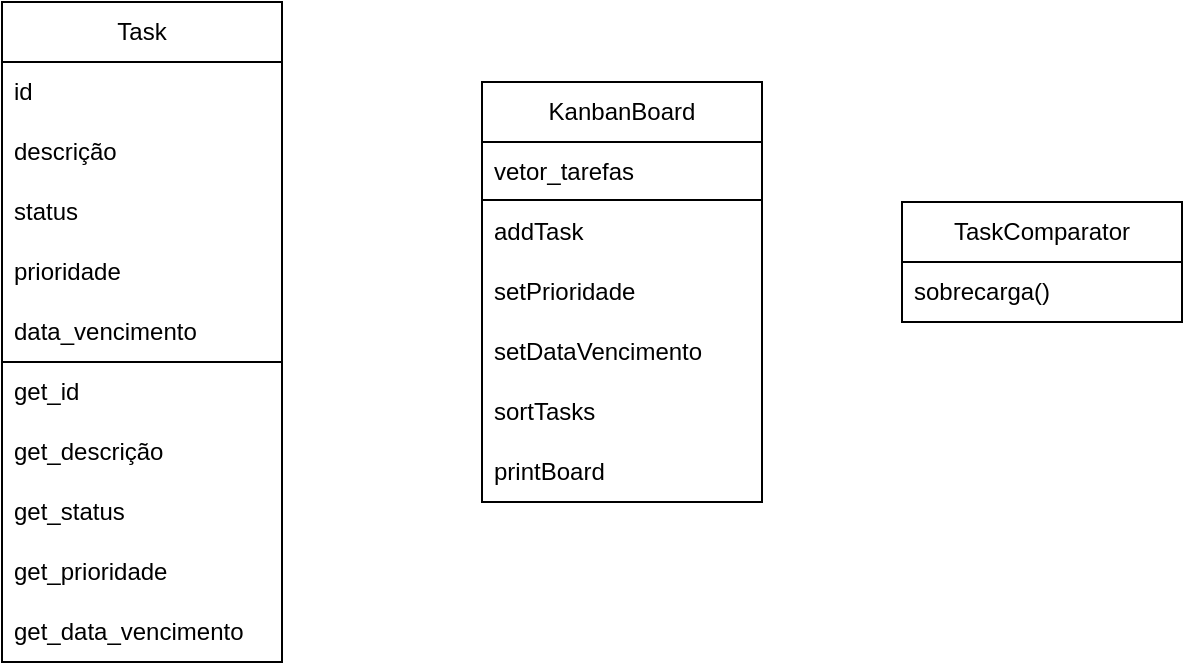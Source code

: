 <mxfile version="21.5.0" type="github">
  <diagram id="C5RBs43oDa-KdzZeNtuy" name="Page-1">
    <mxGraphModel dx="996" dy="581" grid="1" gridSize="10" guides="1" tooltips="1" connect="1" arrows="1" fold="1" page="1" pageScale="1" pageWidth="827" pageHeight="1169" math="0" shadow="0">
      <root>
        <mxCell id="WIyWlLk6GJQsqaUBKTNV-0" />
        <mxCell id="WIyWlLk6GJQsqaUBKTNV-1" parent="WIyWlLk6GJQsqaUBKTNV-0" />
        <mxCell id="08uxK1DLHnvW2czy-F4q-1" value="Task" style="swimlane;fontStyle=0;childLayout=stackLayout;horizontal=1;startSize=30;horizontalStack=0;resizeParent=1;resizeParentMax=0;resizeLast=0;collapsible=1;marginBottom=0;whiteSpace=wrap;html=1;" vertex="1" parent="WIyWlLk6GJQsqaUBKTNV-1">
          <mxGeometry x="80" y="40" width="140" height="330" as="geometry">
            <mxRectangle x="340" y="240" width="60" height="30" as="alternateBounds" />
          </mxGeometry>
        </mxCell>
        <mxCell id="08uxK1DLHnvW2czy-F4q-2" value="id" style="text;strokeColor=none;fillColor=none;align=left;verticalAlign=middle;spacingLeft=4;spacingRight=4;overflow=hidden;points=[[0,0.5],[1,0.5]];portConstraint=eastwest;rotatable=0;whiteSpace=wrap;html=1;" vertex="1" parent="08uxK1DLHnvW2czy-F4q-1">
          <mxGeometry y="30" width="140" height="30" as="geometry" />
        </mxCell>
        <mxCell id="08uxK1DLHnvW2czy-F4q-3" value="descrição" style="text;strokeColor=none;fillColor=none;align=left;verticalAlign=middle;spacingLeft=4;spacingRight=4;overflow=hidden;points=[[0,0.5],[1,0.5]];portConstraint=eastwest;rotatable=0;whiteSpace=wrap;html=1;" vertex="1" parent="08uxK1DLHnvW2czy-F4q-1">
          <mxGeometry y="60" width="140" height="30" as="geometry" />
        </mxCell>
        <mxCell id="08uxK1DLHnvW2czy-F4q-7" value="status" style="text;strokeColor=none;fillColor=none;align=left;verticalAlign=middle;spacingLeft=4;spacingRight=4;overflow=hidden;points=[[0,0.5],[1,0.5]];portConstraint=eastwest;rotatable=0;whiteSpace=wrap;html=1;" vertex="1" parent="08uxK1DLHnvW2czy-F4q-1">
          <mxGeometry y="90" width="140" height="30" as="geometry" />
        </mxCell>
        <mxCell id="08uxK1DLHnvW2czy-F4q-8" value="prioridade" style="text;strokeColor=none;fillColor=none;align=left;verticalAlign=middle;spacingLeft=4;spacingRight=4;overflow=hidden;points=[[0,0.5],[1,0.5]];portConstraint=eastwest;rotatable=0;whiteSpace=wrap;html=1;" vertex="1" parent="08uxK1DLHnvW2czy-F4q-1">
          <mxGeometry y="120" width="140" height="30" as="geometry" />
        </mxCell>
        <mxCell id="08uxK1DLHnvW2czy-F4q-4" value="data_vencimento" style="text;strokeColor=none;fillColor=none;align=left;verticalAlign=middle;spacingLeft=4;spacingRight=4;overflow=hidden;points=[[0,0.5],[1,0.5]];portConstraint=eastwest;rotatable=0;whiteSpace=wrap;html=1;" vertex="1" parent="08uxK1DLHnvW2czy-F4q-1">
          <mxGeometry y="150" width="140" height="30" as="geometry" />
        </mxCell>
        <mxCell id="08uxK1DLHnvW2czy-F4q-29" value="" style="endArrow=none;html=1;rounded=0;" edge="1" parent="08uxK1DLHnvW2czy-F4q-1">
          <mxGeometry width="50" height="50" relative="1" as="geometry">
            <mxPoint y="180" as="sourcePoint" />
            <mxPoint x="140" y="180" as="targetPoint" />
          </mxGeometry>
        </mxCell>
        <mxCell id="08uxK1DLHnvW2czy-F4q-28" value="get_id" style="text;strokeColor=none;fillColor=none;align=left;verticalAlign=middle;spacingLeft=4;spacingRight=4;overflow=hidden;points=[[0,0.5],[1,0.5]];portConstraint=eastwest;rotatable=0;whiteSpace=wrap;html=1;" vertex="1" parent="08uxK1DLHnvW2czy-F4q-1">
          <mxGeometry y="180" width="140" height="30" as="geometry" />
        </mxCell>
        <mxCell id="08uxK1DLHnvW2czy-F4q-30" value="get_descrição" style="text;strokeColor=none;fillColor=none;align=left;verticalAlign=middle;spacingLeft=4;spacingRight=4;overflow=hidden;points=[[0,0.5],[1,0.5]];portConstraint=eastwest;rotatable=0;whiteSpace=wrap;html=1;" vertex="1" parent="08uxK1DLHnvW2czy-F4q-1">
          <mxGeometry y="210" width="140" height="30" as="geometry" />
        </mxCell>
        <mxCell id="08uxK1DLHnvW2czy-F4q-31" value="get_status" style="text;strokeColor=none;fillColor=none;align=left;verticalAlign=middle;spacingLeft=4;spacingRight=4;overflow=hidden;points=[[0,0.5],[1,0.5]];portConstraint=eastwest;rotatable=0;whiteSpace=wrap;html=1;" vertex="1" parent="08uxK1DLHnvW2czy-F4q-1">
          <mxGeometry y="240" width="140" height="30" as="geometry" />
        </mxCell>
        <mxCell id="08uxK1DLHnvW2czy-F4q-32" value="get_prioridade" style="text;strokeColor=none;fillColor=none;align=left;verticalAlign=middle;spacingLeft=4;spacingRight=4;overflow=hidden;points=[[0,0.5],[1,0.5]];portConstraint=eastwest;rotatable=0;whiteSpace=wrap;html=1;" vertex="1" parent="08uxK1DLHnvW2czy-F4q-1">
          <mxGeometry y="270" width="140" height="30" as="geometry" />
        </mxCell>
        <mxCell id="08uxK1DLHnvW2czy-F4q-33" value="get_data_vencimento" style="text;strokeColor=none;fillColor=none;align=left;verticalAlign=middle;spacingLeft=4;spacingRight=4;overflow=hidden;points=[[0,0.5],[1,0.5]];portConstraint=eastwest;rotatable=0;whiteSpace=wrap;html=1;" vertex="1" parent="08uxK1DLHnvW2czy-F4q-1">
          <mxGeometry y="300" width="140" height="30" as="geometry" />
        </mxCell>
        <mxCell id="08uxK1DLHnvW2czy-F4q-9" value="KanbanBoard" style="swimlane;fontStyle=0;childLayout=stackLayout;horizontal=1;startSize=30;horizontalStack=0;resizeParent=1;resizeParentMax=0;resizeLast=0;collapsible=1;marginBottom=0;whiteSpace=wrap;html=1;" vertex="1" parent="WIyWlLk6GJQsqaUBKTNV-1">
          <mxGeometry x="320" y="80" width="140" height="210" as="geometry" />
        </mxCell>
        <mxCell id="08uxK1DLHnvW2czy-F4q-10" value="vetor_tarefas" style="text;strokeColor=none;fillColor=none;align=left;verticalAlign=middle;spacingLeft=4;spacingRight=4;overflow=hidden;points=[[0,0.5],[1,0.5]];portConstraint=eastwest;rotatable=0;whiteSpace=wrap;html=1;" vertex="1" parent="08uxK1DLHnvW2czy-F4q-9">
          <mxGeometry y="30" width="140" height="30" as="geometry" />
        </mxCell>
        <mxCell id="08uxK1DLHnvW2czy-F4q-34" value="" style="endArrow=none;html=1;rounded=0;" edge="1" parent="08uxK1DLHnvW2czy-F4q-9">
          <mxGeometry width="50" height="50" relative="1" as="geometry">
            <mxPoint y="59" as="sourcePoint" />
            <mxPoint x="140" y="59" as="targetPoint" />
          </mxGeometry>
        </mxCell>
        <mxCell id="08uxK1DLHnvW2czy-F4q-35" value="addTask" style="text;strokeColor=none;fillColor=none;align=left;verticalAlign=middle;spacingLeft=4;spacingRight=4;overflow=hidden;points=[[0,0.5],[1,0.5]];portConstraint=eastwest;rotatable=0;whiteSpace=wrap;html=1;" vertex="1" parent="08uxK1DLHnvW2czy-F4q-9">
          <mxGeometry y="60" width="140" height="30" as="geometry" />
        </mxCell>
        <mxCell id="08uxK1DLHnvW2czy-F4q-36" value="setPrioridade" style="text;strokeColor=none;fillColor=none;align=left;verticalAlign=middle;spacingLeft=4;spacingRight=4;overflow=hidden;points=[[0,0.5],[1,0.5]];portConstraint=eastwest;rotatable=0;whiteSpace=wrap;html=1;" vertex="1" parent="08uxK1DLHnvW2czy-F4q-9">
          <mxGeometry y="90" width="140" height="30" as="geometry" />
        </mxCell>
        <mxCell id="08uxK1DLHnvW2czy-F4q-37" value="setDataVencimento" style="text;strokeColor=none;fillColor=none;align=left;verticalAlign=middle;spacingLeft=4;spacingRight=4;overflow=hidden;points=[[0,0.5],[1,0.5]];portConstraint=eastwest;rotatable=0;whiteSpace=wrap;html=1;" vertex="1" parent="08uxK1DLHnvW2czy-F4q-9">
          <mxGeometry y="120" width="140" height="30" as="geometry" />
        </mxCell>
        <mxCell id="08uxK1DLHnvW2czy-F4q-38" value="sortTasks" style="text;strokeColor=none;fillColor=none;align=left;verticalAlign=middle;spacingLeft=4;spacingRight=4;overflow=hidden;points=[[0,0.5],[1,0.5]];portConstraint=eastwest;rotatable=0;whiteSpace=wrap;html=1;" vertex="1" parent="08uxK1DLHnvW2czy-F4q-9">
          <mxGeometry y="150" width="140" height="30" as="geometry" />
        </mxCell>
        <mxCell id="08uxK1DLHnvW2czy-F4q-39" value="printBoard" style="text;strokeColor=none;fillColor=none;align=left;verticalAlign=middle;spacingLeft=4;spacingRight=4;overflow=hidden;points=[[0,0.5],[1,0.5]];portConstraint=eastwest;rotatable=0;whiteSpace=wrap;html=1;" vertex="1" parent="08uxK1DLHnvW2czy-F4q-9">
          <mxGeometry y="180" width="140" height="30" as="geometry" />
        </mxCell>
        <mxCell id="08uxK1DLHnvW2czy-F4q-13" value="TaskComparator" style="swimlane;fontStyle=0;childLayout=stackLayout;horizontal=1;startSize=30;horizontalStack=0;resizeParent=1;resizeParentMax=0;resizeLast=0;collapsible=1;marginBottom=0;whiteSpace=wrap;html=1;" vertex="1" parent="WIyWlLk6GJQsqaUBKTNV-1">
          <mxGeometry x="530" y="140" width="140" height="60" as="geometry" />
        </mxCell>
        <mxCell id="08uxK1DLHnvW2czy-F4q-14" value="sobrecarga()" style="text;strokeColor=none;fillColor=none;align=left;verticalAlign=middle;spacingLeft=4;spacingRight=4;overflow=hidden;points=[[0,0.5],[1,0.5]];portConstraint=eastwest;rotatable=0;whiteSpace=wrap;html=1;" vertex="1" parent="08uxK1DLHnvW2czy-F4q-13">
          <mxGeometry y="30" width="140" height="30" as="geometry" />
        </mxCell>
      </root>
    </mxGraphModel>
  </diagram>
</mxfile>
